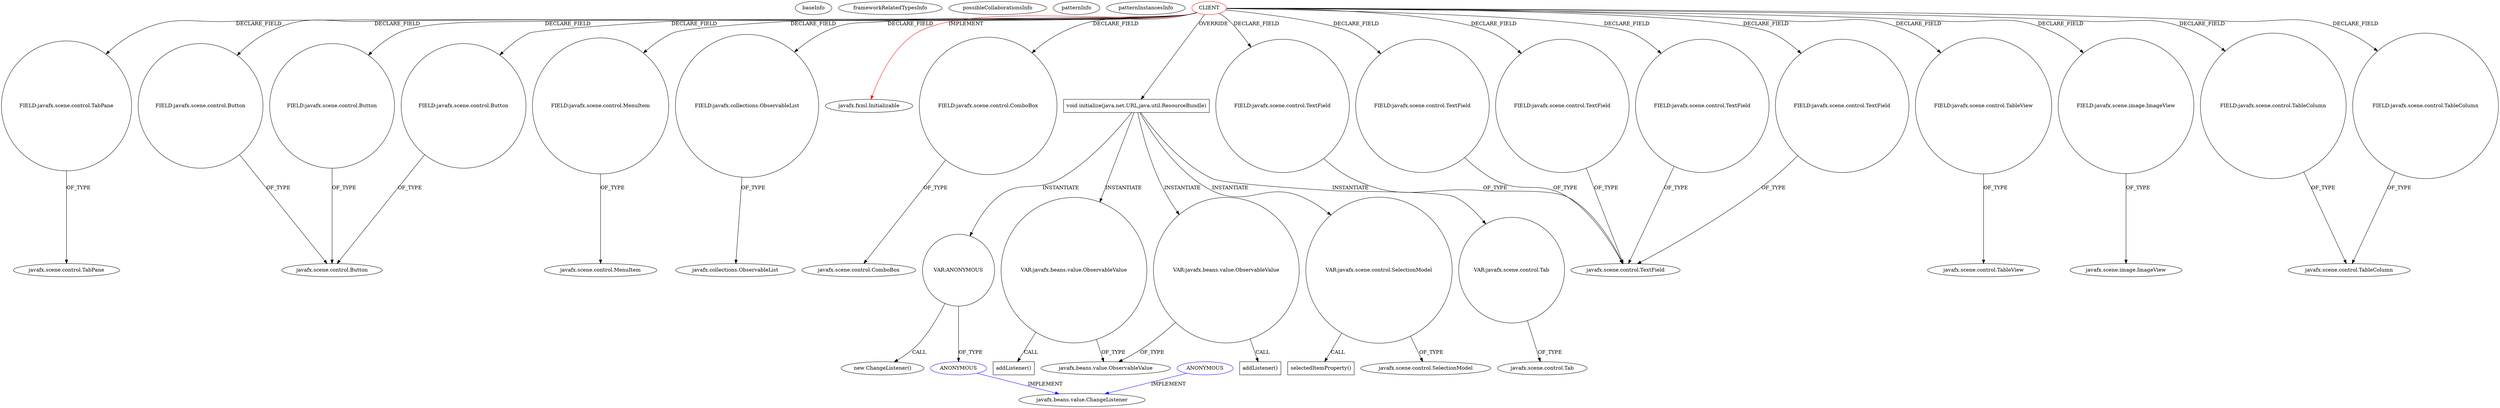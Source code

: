 digraph {
baseInfo[graphId=2131,category="pattern",isAnonymous=false,possibleRelation=true]
frameworkRelatedTypesInfo[0="javafx.fxml.Initializable"]
possibleCollaborationsInfo[0="2131~INSTANTIATION-OVERRIDING_METHOD_DECLARATION-~javafx.fxml.Initializable ~javafx.beans.value.ChangeListener ~false~true"]
patternInfo[frequency=2.0,patternRootClient=0]
patternInstancesInfo[0="hock323-eventManager~/hock323-eventManager/EventManager-master/src/eventManager/controller/pokerTournament/TournamentController.java~TournamentController~3009",1="JoshuaHanrahan-DVDCollectionApp~/JoshuaHanrahan-DVDCollectionApp/DVDCollectionApp-master/src/dvdcollectionapp/view/DvdcollectionappfxmlController.java~DvdcollectionappfxmlController~728"]
132[label="FIELD:javafx.scene.control.TabPane",vertexType="FIELD_DECLARATION",isFrameworkType=false,shape=circle]
0[label="CLIENT",vertexType="ROOT_CLIENT_CLASS_DECLARATION",isFrameworkType=false,color=red]
140[label="FIELD:javafx.scene.control.Button",vertexType="FIELD_DECLARATION",isFrameworkType=false,shape=circle]
142[label="FIELD:javafx.scene.control.Button",vertexType="FIELD_DECLARATION",isFrameworkType=false,shape=circle]
102[label="FIELD:javafx.scene.control.MenuItem",vertexType="FIELD_DECLARATION",isFrameworkType=false,shape=circle]
52[label="FIELD:javafx.scene.control.Button",vertexType="FIELD_DECLARATION",isFrameworkType=false,shape=circle]
146[label="FIELD:javafx.collections.ObservableList",vertexType="FIELD_DECLARATION",isFrameworkType=false,shape=circle]
147[label="javafx.collections.ObservableList",vertexType="FRAMEWORK_INTERFACE_TYPE",isFrameworkType=false]
103[label="javafx.scene.control.MenuItem",vertexType="FRAMEWORK_CLASS_TYPE",isFrameworkType=false]
133[label="javafx.scene.control.TabPane",vertexType="FRAMEWORK_CLASS_TYPE",isFrameworkType=false]
1[label="javafx.fxml.Initializable",vertexType="FRAMEWORK_INTERFACE_TYPE",isFrameworkType=false]
110[label="FIELD:javafx.scene.control.ComboBox",vertexType="FIELD_DECLARATION",isFrameworkType=false,shape=circle]
152[label="void initialize(java.net.URL,java.util.ResourceBundle)",vertexType="OVERRIDING_METHOD_DECLARATION",isFrameworkType=false,shape=box]
267[label="VAR:javafx.scene.control.SelectionModel",vertexType="VARIABLE_EXPRESION",isFrameworkType=false,shape=circle]
269[label="javafx.scene.control.SelectionModel",vertexType="FRAMEWORK_CLASS_TYPE",isFrameworkType=false]
292[label="VAR:javafx.scene.control.Tab",vertexType="VARIABLE_EXPRESION",isFrameworkType=false,shape=circle]
294[label="javafx.scene.control.Tab",vertexType="FRAMEWORK_CLASS_TYPE",isFrameworkType=false]
5[label="javafx.scene.control.Button",vertexType="FRAMEWORK_CLASS_TYPE",isFrameworkType=false]
111[label="javafx.scene.control.ComboBox",vertexType="FRAMEWORK_CLASS_TYPE",isFrameworkType=false]
67[label="FIELD:javafx.scene.control.TextField",vertexType="FIELD_DECLARATION",isFrameworkType=false,shape=circle]
6[label="FIELD:javafx.scene.control.TextField",vertexType="FIELD_DECLARATION",isFrameworkType=false,shape=circle]
130[label="FIELD:javafx.scene.control.TextField",vertexType="FIELD_DECLARATION",isFrameworkType=false,shape=circle]
83[label="FIELD:javafx.scene.control.TextField",vertexType="FIELD_DECLARATION",isFrameworkType=false,shape=circle]
12[label="FIELD:javafx.scene.control.TextField",vertexType="FIELD_DECLARATION",isFrameworkType=false,shape=circle]
268[label="selectedItemProperty()",vertexType="INSIDE_CALL",isFrameworkType=false,shape=box]
184[label="VAR:ANONYMOUS",vertexType="VARIABLE_EXPRESION",isFrameworkType=false,shape=circle]
185[label="ANONYMOUS",vertexType="REFERENCE_ANONYMOUS_DECLARATION",isFrameworkType=false,color=blue]
183[label="new ChangeListener()",vertexType="CONSTRUCTOR_CALL",isFrameworkType=false]
186[label="javafx.beans.value.ChangeListener",vertexType="FRAMEWORK_INTERFACE_TYPE",isFrameworkType=false]
541[label="ANONYMOUS",vertexType="REFERENCE_ANONYMOUS_DECLARATION",isFrameworkType=false,color=blue]
7[label="javafx.scene.control.TextField",vertexType="FRAMEWORK_CLASS_TYPE",isFrameworkType=false]
150[label="FIELD:javafx.scene.control.TableView",vertexType="FIELD_DECLARATION",isFrameworkType=false,shape=circle]
151[label="javafx.scene.control.TableView",vertexType="FRAMEWORK_CLASS_TYPE",isFrameworkType=false]
122[label="FIELD:javafx.scene.image.ImageView",vertexType="FIELD_DECLARATION",isFrameworkType=false,shape=circle]
115[label="javafx.scene.image.ImageView",vertexType="FRAMEWORK_CLASS_TYPE",isFrameworkType=false]
144[label="FIELD:javafx.scene.control.TableColumn",vertexType="FIELD_DECLARATION",isFrameworkType=false,shape=circle]
148[label="FIELD:javafx.scene.control.TableColumn",vertexType="FIELD_DECLARATION",isFrameworkType=false,shape=circle]
264[label="VAR:javafx.beans.value.ObservableValue",vertexType="VARIABLE_EXPRESION",isFrameworkType=false,shape=circle]
266[label="javafx.beans.value.ObservableValue",vertexType="FRAMEWORK_INTERFACE_TYPE",isFrameworkType=false]
265[label="addListener()",vertexType="INSIDE_CALL",isFrameworkType=false,shape=box]
333[label="VAR:javafx.beans.value.ObservableValue",vertexType="VARIABLE_EXPRESION",isFrameworkType=false,shape=circle]
334[label="addListener()",vertexType="INSIDE_CALL",isFrameworkType=false,shape=box]
145[label="javafx.scene.control.TableColumn",vertexType="FRAMEWORK_CLASS_TYPE",isFrameworkType=false]
140->5[label="OF_TYPE"]
132->133[label="OF_TYPE"]
0->12[label="DECLARE_FIELD"]
102->103[label="OF_TYPE"]
52->5[label="OF_TYPE"]
185->186[label="IMPLEMENT",color=blue]
67->7[label="OF_TYPE"]
333->266[label="OF_TYPE"]
152->292[label="INSTANTIATE"]
541->186[label="IMPLEMENT",color=blue]
0->140[label="DECLARE_FIELD"]
142->5[label="OF_TYPE"]
264->265[label="CALL"]
0->130[label="DECLARE_FIELD"]
122->115[label="OF_TYPE"]
0->144[label="DECLARE_FIELD"]
152->333[label="INSTANTIATE"]
130->7[label="OF_TYPE"]
152->184[label="INSTANTIATE"]
152->264[label="INSTANTIATE"]
0->122[label="DECLARE_FIELD"]
0->1[label="IMPLEMENT",color=red]
267->269[label="OF_TYPE"]
0->83[label="DECLARE_FIELD"]
292->294[label="OF_TYPE"]
0->132[label="DECLARE_FIELD"]
0->52[label="DECLARE_FIELD"]
110->111[label="OF_TYPE"]
0->148[label="DECLARE_FIELD"]
0->152[label="OVERRIDE"]
83->7[label="OF_TYPE"]
146->147[label="OF_TYPE"]
6->7[label="OF_TYPE"]
148->145[label="OF_TYPE"]
333->334[label="CALL"]
0->146[label="DECLARE_FIELD"]
0->142[label="DECLARE_FIELD"]
0->110[label="DECLARE_FIELD"]
150->151[label="OF_TYPE"]
144->145[label="OF_TYPE"]
152->267[label="INSTANTIATE"]
184->183[label="CALL"]
264->266[label="OF_TYPE"]
0->150[label="DECLARE_FIELD"]
184->185[label="OF_TYPE"]
0->67[label="DECLARE_FIELD"]
0->6[label="DECLARE_FIELD"]
12->7[label="OF_TYPE"]
267->268[label="CALL"]
0->102[label="DECLARE_FIELD"]
}
